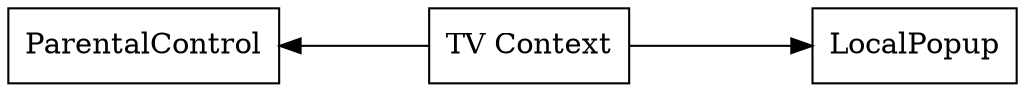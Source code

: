 digraph newtv {
    node [URL="controlFlow/\N.html" shape=box]
    graph [layout="circo"]
    newtv [label="TV Context" URL="\N.html" root=true]

    newtv -> LocalPopup
    newtv -> ParentalControl
}
